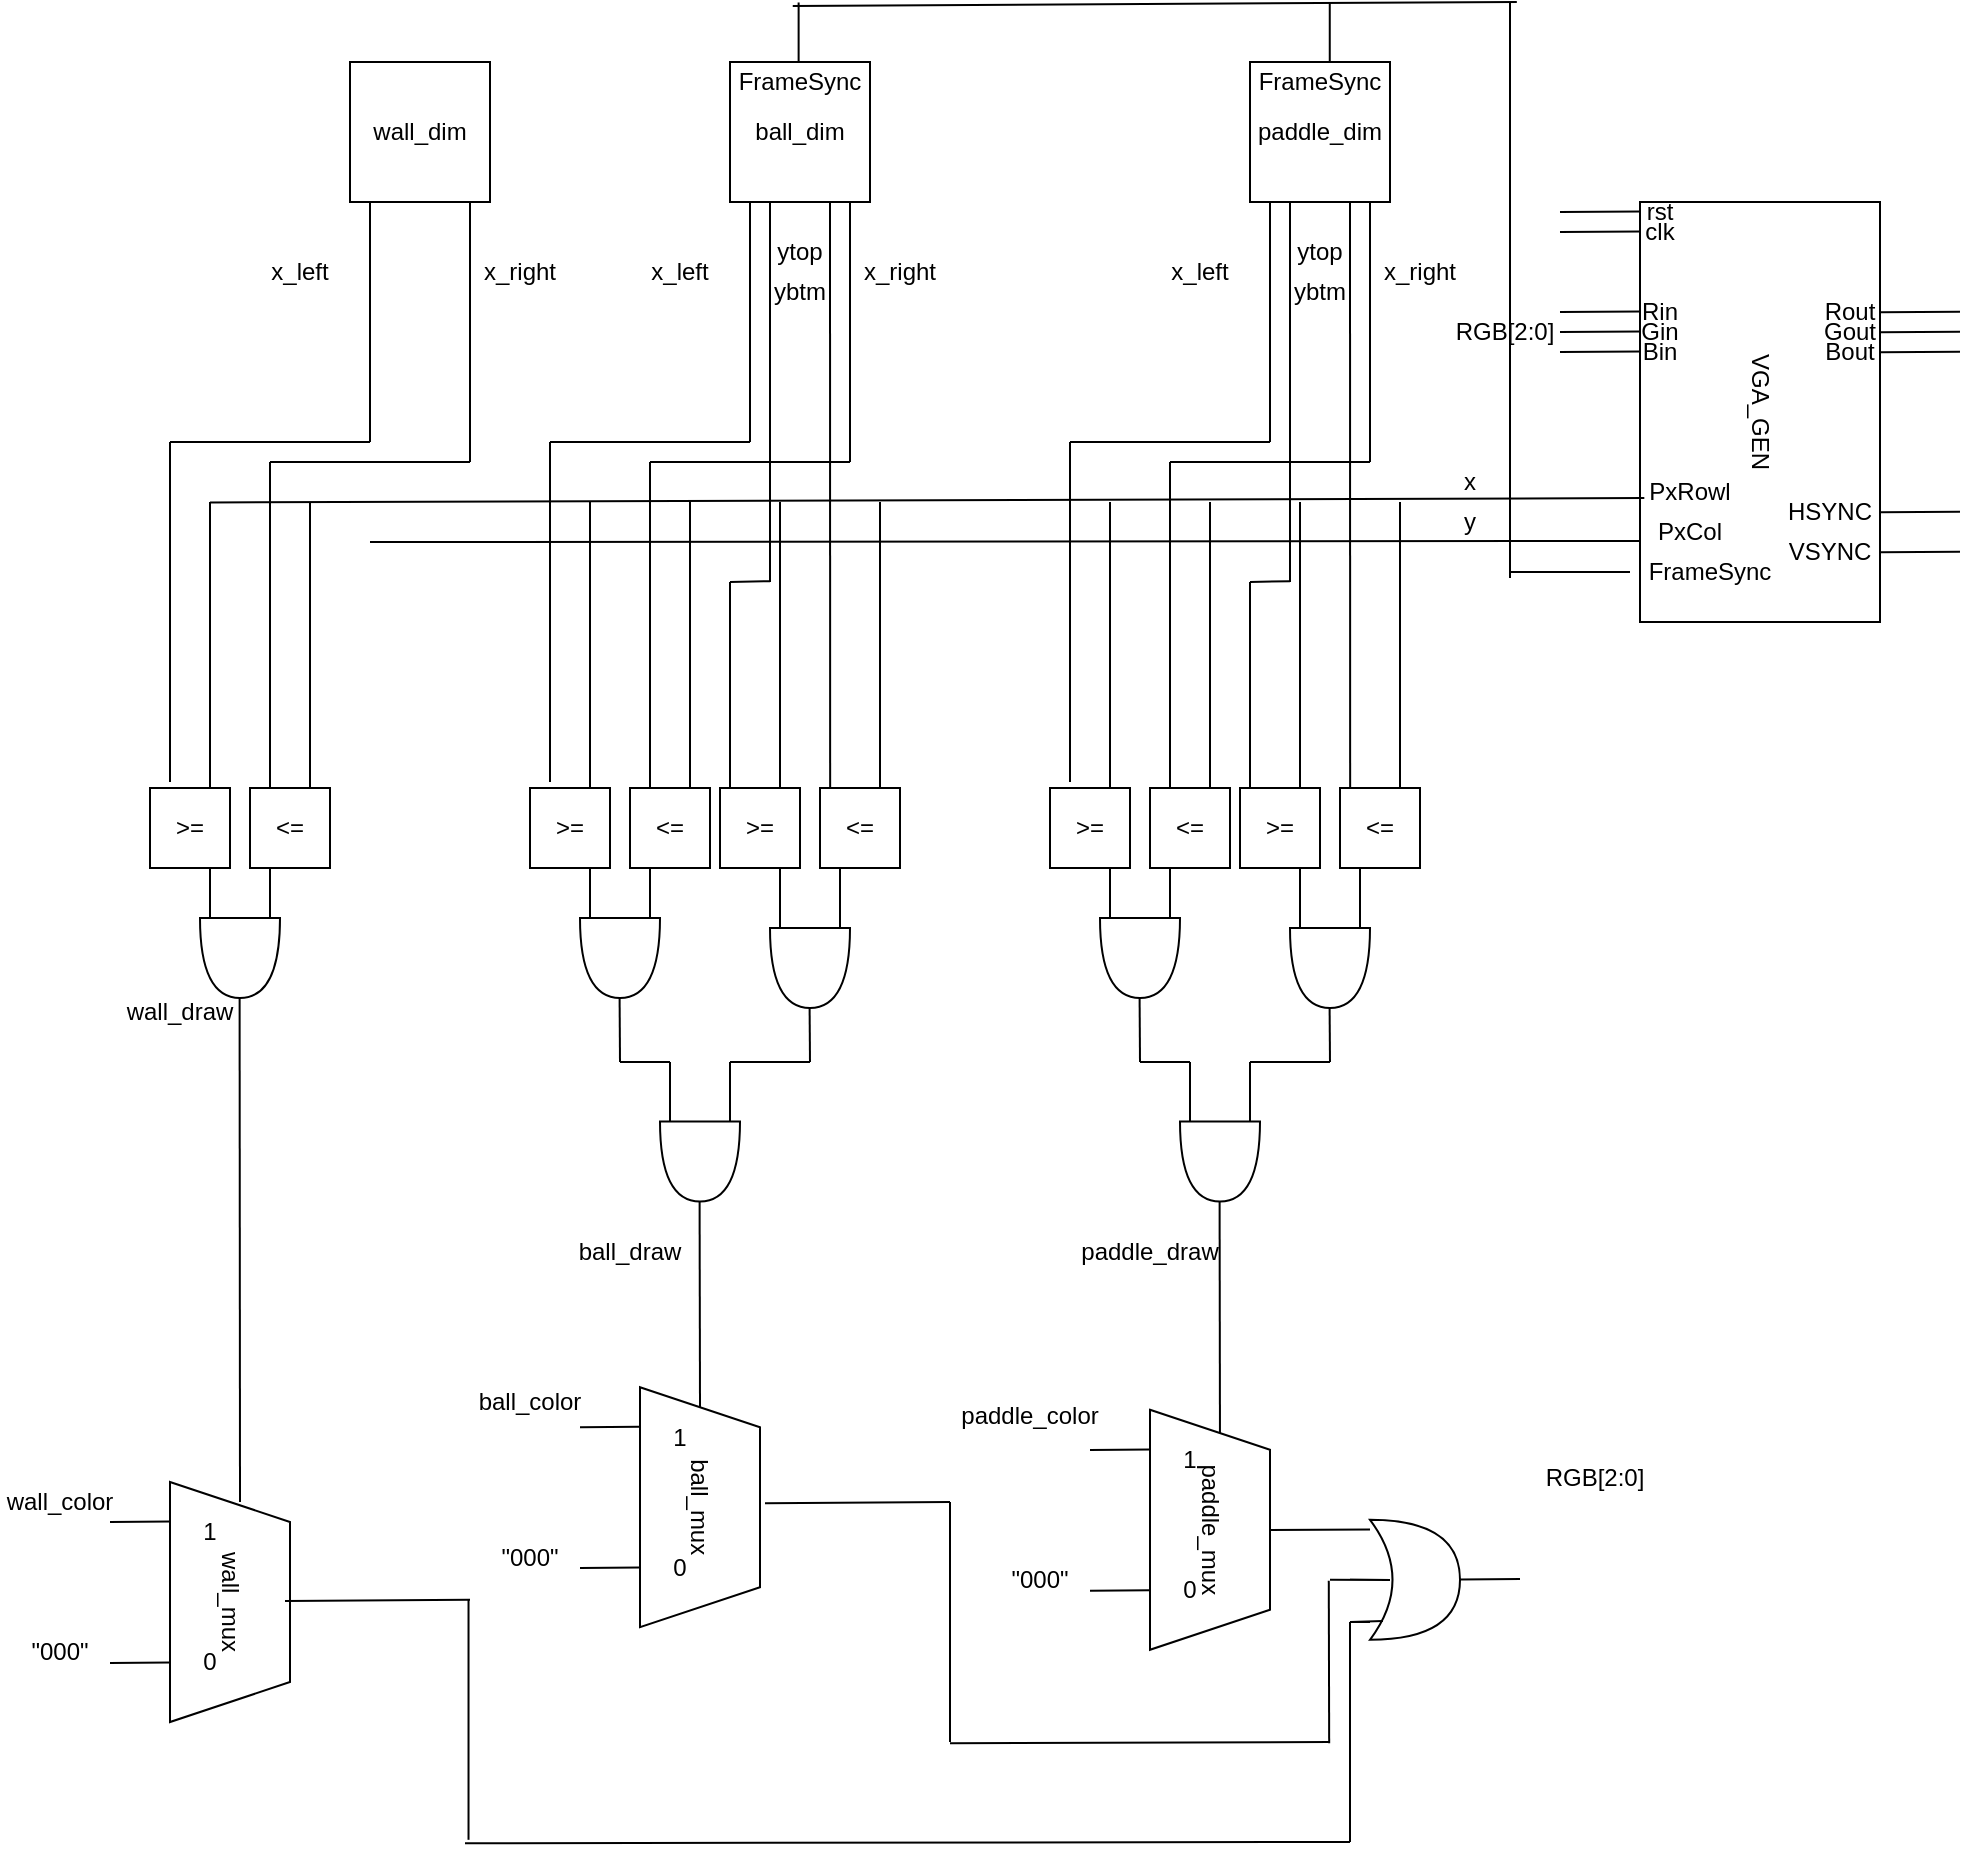 <mxfile version="28.2.8">
  <diagram name="Page-1" id="BYjk7LS3KgV2HoWUDR7B">
    <mxGraphModel dx="1218" dy="1078" grid="1" gridSize="10" guides="1" tooltips="1" connect="1" arrows="1" fold="1" page="1" pageScale="1" pageWidth="850" pageHeight="1100" math="0" shadow="0">
      <root>
        <mxCell id="0" />
        <mxCell id="1" parent="0" />
        <mxCell id="gQk9chfwsvj8QGpCmDii-1" value="VGA_GEN" style="rounded=0;whiteSpace=wrap;html=1;rotation=90;" vertex="1" parent="1">
          <mxGeometry x="780" y="235" width="210" height="120" as="geometry" />
        </mxCell>
        <mxCell id="gQk9chfwsvj8QGpCmDii-2" value="rst" style="text;html=1;whiteSpace=wrap;strokeColor=none;fillColor=none;align=center;verticalAlign=middle;rounded=0;" vertex="1" parent="1">
          <mxGeometry x="825" y="190" width="20" height="10" as="geometry" />
        </mxCell>
        <mxCell id="gQk9chfwsvj8QGpCmDii-3" value="clk" style="text;html=1;whiteSpace=wrap;strokeColor=none;fillColor=none;align=center;verticalAlign=middle;rounded=0;" vertex="1" parent="1">
          <mxGeometry x="825" y="200" width="20" height="10" as="geometry" />
        </mxCell>
        <mxCell id="gQk9chfwsvj8QGpCmDii-4" value="Gin" style="text;html=1;whiteSpace=wrap;strokeColor=none;fillColor=none;align=center;verticalAlign=middle;rounded=0;" vertex="1" parent="1">
          <mxGeometry x="825" y="250" width="20" height="10" as="geometry" />
        </mxCell>
        <mxCell id="gQk9chfwsvj8QGpCmDii-5" value="Rin" style="text;html=1;whiteSpace=wrap;strokeColor=none;fillColor=none;align=center;verticalAlign=middle;rounded=0;" vertex="1" parent="1">
          <mxGeometry x="825" y="240" width="20" height="10" as="geometry" />
        </mxCell>
        <mxCell id="gQk9chfwsvj8QGpCmDii-6" value="Bin" style="text;html=1;whiteSpace=wrap;strokeColor=none;fillColor=none;align=center;verticalAlign=middle;rounded=0;" vertex="1" parent="1">
          <mxGeometry x="825" y="260" width="20" height="10" as="geometry" />
        </mxCell>
        <mxCell id="gQk9chfwsvj8QGpCmDii-7" value="Rout" style="text;html=1;whiteSpace=wrap;strokeColor=none;fillColor=none;align=center;verticalAlign=middle;rounded=0;" vertex="1" parent="1">
          <mxGeometry x="915" y="240" width="30" height="10" as="geometry" />
        </mxCell>
        <mxCell id="gQk9chfwsvj8QGpCmDii-8" value="Gout" style="text;html=1;whiteSpace=wrap;strokeColor=none;fillColor=none;align=center;verticalAlign=middle;rounded=0;" vertex="1" parent="1">
          <mxGeometry x="915" y="250" width="30" height="10" as="geometry" />
        </mxCell>
        <mxCell id="gQk9chfwsvj8QGpCmDii-9" value="Bout" style="text;html=1;whiteSpace=wrap;strokeColor=none;fillColor=none;align=center;verticalAlign=middle;rounded=0;" vertex="1" parent="1">
          <mxGeometry x="915" y="260" width="30" height="10" as="geometry" />
        </mxCell>
        <mxCell id="gQk9chfwsvj8QGpCmDii-10" value="FrameSync" style="text;html=1;whiteSpace=wrap;strokeColor=none;fillColor=none;align=center;verticalAlign=middle;rounded=0;" vertex="1" parent="1">
          <mxGeometry x="830" y="370" width="60" height="10" as="geometry" />
        </mxCell>
        <mxCell id="gQk9chfwsvj8QGpCmDii-11" value="HSYNC" style="text;html=1;whiteSpace=wrap;strokeColor=none;fillColor=none;align=center;verticalAlign=middle;rounded=0;" vertex="1" parent="1">
          <mxGeometry x="890" y="340" width="60" height="10" as="geometry" />
        </mxCell>
        <mxCell id="gQk9chfwsvj8QGpCmDii-12" value="VSYNC" style="text;html=1;whiteSpace=wrap;strokeColor=none;fillColor=none;align=center;verticalAlign=middle;rounded=0;" vertex="1" parent="1">
          <mxGeometry x="890" y="360" width="60" height="10" as="geometry" />
        </mxCell>
        <mxCell id="gQk9chfwsvj8QGpCmDii-13" value="PxCol" style="text;html=1;whiteSpace=wrap;strokeColor=none;fillColor=none;align=center;verticalAlign=middle;rounded=0;" vertex="1" parent="1">
          <mxGeometry x="830" y="350" width="40" height="10" as="geometry" />
        </mxCell>
        <mxCell id="gQk9chfwsvj8QGpCmDii-14" value="PxRowl" style="text;html=1;whiteSpace=wrap;strokeColor=none;fillColor=none;align=center;verticalAlign=middle;rounded=0;" vertex="1" parent="1">
          <mxGeometry x="830" y="330" width="40" height="10" as="geometry" />
        </mxCell>
        <mxCell id="gQk9chfwsvj8QGpCmDii-15" value="" style="endArrow=none;html=1;rounded=0;entryX=0.705;entryY=0.982;entryDx=0;entryDy=0;entryPerimeter=0;" edge="1" parent="1" target="gQk9chfwsvj8QGpCmDii-1">
          <mxGeometry width="50" height="50" relative="1" as="geometry">
            <mxPoint x="110" y="340.24" as="sourcePoint" />
            <mxPoint x="715" y="340" as="targetPoint" />
          </mxGeometry>
        </mxCell>
        <mxCell id="gQk9chfwsvj8QGpCmDii-18" value="" style="endArrow=none;html=1;rounded=0;" edge="1" parent="1">
          <mxGeometry width="50" height="50" relative="1" as="geometry">
            <mxPoint x="785" y="265" as="sourcePoint" />
            <mxPoint x="825" y="264.76" as="targetPoint" />
          </mxGeometry>
        </mxCell>
        <mxCell id="gQk9chfwsvj8QGpCmDii-21" value="" style="endArrow=none;html=1;rounded=0;" edge="1" parent="1">
          <mxGeometry width="50" height="50" relative="1" as="geometry">
            <mxPoint x="785" y="255" as="sourcePoint" />
            <mxPoint x="825" y="254.76" as="targetPoint" />
          </mxGeometry>
        </mxCell>
        <mxCell id="gQk9chfwsvj8QGpCmDii-22" value="" style="endArrow=none;html=1;rounded=0;" edge="1" parent="1">
          <mxGeometry width="50" height="50" relative="1" as="geometry">
            <mxPoint x="785" y="245" as="sourcePoint" />
            <mxPoint x="825" y="244.76" as="targetPoint" />
          </mxGeometry>
        </mxCell>
        <mxCell id="gQk9chfwsvj8QGpCmDii-23" value="" style="endArrow=none;html=1;rounded=0;" edge="1" parent="1">
          <mxGeometry width="50" height="50" relative="1" as="geometry">
            <mxPoint x="785" y="205" as="sourcePoint" />
            <mxPoint x="825" y="204.76" as="targetPoint" />
          </mxGeometry>
        </mxCell>
        <mxCell id="gQk9chfwsvj8QGpCmDii-24" value="" style="endArrow=none;html=1;rounded=0;" edge="1" parent="1">
          <mxGeometry width="50" height="50" relative="1" as="geometry">
            <mxPoint x="785" y="195" as="sourcePoint" />
            <mxPoint x="825" y="194.76" as="targetPoint" />
          </mxGeometry>
        </mxCell>
        <mxCell id="gQk9chfwsvj8QGpCmDii-25" value="" style="endArrow=none;html=1;rounded=0;" edge="1" parent="1">
          <mxGeometry width="50" height="50" relative="1" as="geometry">
            <mxPoint x="945" y="245.1" as="sourcePoint" />
            <mxPoint x="985" y="244.86" as="targetPoint" />
          </mxGeometry>
        </mxCell>
        <mxCell id="gQk9chfwsvj8QGpCmDii-27" value="" style="endArrow=none;html=1;rounded=0;" edge="1" parent="1">
          <mxGeometry width="50" height="50" relative="1" as="geometry">
            <mxPoint x="945" y="255.12" as="sourcePoint" />
            <mxPoint x="985" y="254.88" as="targetPoint" />
          </mxGeometry>
        </mxCell>
        <mxCell id="gQk9chfwsvj8QGpCmDii-28" value="" style="endArrow=none;html=1;rounded=0;" edge="1" parent="1">
          <mxGeometry width="50" height="50" relative="1" as="geometry">
            <mxPoint x="945" y="265.12" as="sourcePoint" />
            <mxPoint x="985" y="264.88" as="targetPoint" />
          </mxGeometry>
        </mxCell>
        <mxCell id="gQk9chfwsvj8QGpCmDii-29" value="" style="endArrow=none;html=1;rounded=0;" edge="1" parent="1">
          <mxGeometry width="50" height="50" relative="1" as="geometry">
            <mxPoint x="945" y="345.12" as="sourcePoint" />
            <mxPoint x="985" y="344.88" as="targetPoint" />
          </mxGeometry>
        </mxCell>
        <mxCell id="gQk9chfwsvj8QGpCmDii-30" value="" style="endArrow=none;html=1;rounded=0;" edge="1" parent="1">
          <mxGeometry width="50" height="50" relative="1" as="geometry">
            <mxPoint x="945" y="365.12" as="sourcePoint" />
            <mxPoint x="985" y="364.88" as="targetPoint" />
          </mxGeometry>
        </mxCell>
        <mxCell id="gQk9chfwsvj8QGpCmDii-32" value="" style="shape=or;whiteSpace=wrap;html=1;rotation=90;" vertex="1" parent="1">
          <mxGeometry x="105" y="548" width="40" height="40" as="geometry" />
        </mxCell>
        <mxCell id="gQk9chfwsvj8QGpCmDii-34" value="" style="endArrow=none;html=1;rounded=0;" edge="1" parent="1">
          <mxGeometry width="50" height="50" relative="1" as="geometry">
            <mxPoint x="110" y="518.24" as="sourcePoint" />
            <mxPoint x="110" y="548" as="targetPoint" />
          </mxGeometry>
        </mxCell>
        <mxCell id="gQk9chfwsvj8QGpCmDii-35" value="" style="endArrow=none;html=1;rounded=0;" edge="1" parent="1">
          <mxGeometry width="50" height="50" relative="1" as="geometry">
            <mxPoint x="140" y="518.24" as="sourcePoint" />
            <mxPoint x="140" y="548" as="targetPoint" />
          </mxGeometry>
        </mxCell>
        <mxCell id="gQk9chfwsvj8QGpCmDii-36" value="" style="endArrow=none;html=1;rounded=0;" edge="1" parent="1">
          <mxGeometry width="50" height="50" relative="1" as="geometry">
            <mxPoint x="124.8" y="588" as="sourcePoint" />
            <mxPoint x="125" y="840" as="targetPoint" />
          </mxGeometry>
        </mxCell>
        <mxCell id="gQk9chfwsvj8QGpCmDii-37" value="&amp;gt;=" style="whiteSpace=wrap;html=1;aspect=fixed;" vertex="1" parent="1">
          <mxGeometry x="80" y="483" width="40" height="40" as="geometry" />
        </mxCell>
        <mxCell id="gQk9chfwsvj8QGpCmDii-38" value="&amp;lt;=" style="whiteSpace=wrap;html=1;aspect=fixed;" vertex="1" parent="1">
          <mxGeometry x="130" y="483" width="40" height="40" as="geometry" />
        </mxCell>
        <mxCell id="gQk9chfwsvj8QGpCmDii-39" value="" style="endArrow=none;html=1;rounded=0;entryX=0.807;entryY=0.996;entryDx=0;entryDy=0;entryPerimeter=0;" edge="1" parent="1" target="gQk9chfwsvj8QGpCmDii-1">
          <mxGeometry width="50" height="50" relative="1" as="geometry">
            <mxPoint x="190" y="360" as="sourcePoint" />
            <mxPoint x="715" y="360" as="targetPoint" />
          </mxGeometry>
        </mxCell>
        <mxCell id="gQk9chfwsvj8QGpCmDii-41" value="wall_dim" style="whiteSpace=wrap;html=1;aspect=fixed;" vertex="1" parent="1">
          <mxGeometry x="180" y="120" width="70" height="70" as="geometry" />
        </mxCell>
        <mxCell id="gQk9chfwsvj8QGpCmDii-43" value="" style="endArrow=none;html=1;rounded=0;" edge="1" parent="1">
          <mxGeometry width="50" height="50" relative="1" as="geometry">
            <mxPoint x="190" y="190" as="sourcePoint" />
            <mxPoint x="190" y="310" as="targetPoint" />
          </mxGeometry>
        </mxCell>
        <mxCell id="gQk9chfwsvj8QGpCmDii-44" value="" style="endArrow=none;html=1;rounded=0;" edge="1" parent="1">
          <mxGeometry width="50" height="50" relative="1" as="geometry">
            <mxPoint x="240" y="190" as="sourcePoint" />
            <mxPoint x="240" y="320" as="targetPoint" />
          </mxGeometry>
        </mxCell>
        <mxCell id="gQk9chfwsvj8QGpCmDii-45" value="x_left" style="text;html=1;whiteSpace=wrap;strokeColor=none;fillColor=none;align=center;verticalAlign=middle;rounded=0;" vertex="1" parent="1">
          <mxGeometry x="140" y="220" width="30" height="10" as="geometry" />
        </mxCell>
        <mxCell id="gQk9chfwsvj8QGpCmDii-46" value="x_right" style="text;html=1;whiteSpace=wrap;strokeColor=none;fillColor=none;align=center;verticalAlign=middle;rounded=0;" vertex="1" parent="1">
          <mxGeometry x="250" y="220" width="30" height="10" as="geometry" />
        </mxCell>
        <mxCell id="gQk9chfwsvj8QGpCmDii-47" value="x" style="text;html=1;whiteSpace=wrap;strokeColor=none;fillColor=none;align=center;verticalAlign=middle;rounded=0;" vertex="1" parent="1">
          <mxGeometry x="730" y="320" width="20" height="20" as="geometry" />
        </mxCell>
        <mxCell id="gQk9chfwsvj8QGpCmDii-48" value="y" style="text;html=1;whiteSpace=wrap;strokeColor=none;fillColor=none;align=center;verticalAlign=middle;rounded=0;" vertex="1" parent="1">
          <mxGeometry x="730" y="340" width="20" height="20" as="geometry" />
        </mxCell>
        <mxCell id="gQk9chfwsvj8QGpCmDii-49" value="" style="endArrow=none;html=1;rounded=0;" edge="1" parent="1">
          <mxGeometry width="50" height="50" relative="1" as="geometry">
            <mxPoint x="160" y="483" as="sourcePoint" />
            <mxPoint x="160" y="340" as="targetPoint" />
          </mxGeometry>
        </mxCell>
        <mxCell id="gQk9chfwsvj8QGpCmDii-50" value="" style="endArrow=none;html=1;rounded=0;" edge="1" parent="1">
          <mxGeometry width="50" height="50" relative="1" as="geometry">
            <mxPoint x="110" y="483" as="sourcePoint" />
            <mxPoint x="110" y="340" as="targetPoint" />
          </mxGeometry>
        </mxCell>
        <mxCell id="gQk9chfwsvj8QGpCmDii-52" value="" style="endArrow=none;html=1;rounded=0;" edge="1" parent="1">
          <mxGeometry width="50" height="50" relative="1" as="geometry">
            <mxPoint x="90" y="310" as="sourcePoint" />
            <mxPoint x="190" y="310" as="targetPoint" />
          </mxGeometry>
        </mxCell>
        <mxCell id="gQk9chfwsvj8QGpCmDii-53" value="" style="endArrow=none;html=1;rounded=0;" edge="1" parent="1">
          <mxGeometry width="50" height="50" relative="1" as="geometry">
            <mxPoint x="90" y="480" as="sourcePoint" />
            <mxPoint x="90" y="310" as="targetPoint" />
          </mxGeometry>
        </mxCell>
        <mxCell id="gQk9chfwsvj8QGpCmDii-54" value="" style="endArrow=none;html=1;rounded=0;" edge="1" parent="1">
          <mxGeometry width="50" height="50" relative="1" as="geometry">
            <mxPoint x="140" y="483" as="sourcePoint" />
            <mxPoint x="140" y="320" as="targetPoint" />
          </mxGeometry>
        </mxCell>
        <mxCell id="gQk9chfwsvj8QGpCmDii-55" value="" style="endArrow=none;html=1;rounded=0;" edge="1" parent="1">
          <mxGeometry width="50" height="50" relative="1" as="geometry">
            <mxPoint x="140" y="320" as="sourcePoint" />
            <mxPoint x="240" y="320" as="targetPoint" />
          </mxGeometry>
        </mxCell>
        <mxCell id="gQk9chfwsvj8QGpCmDii-58" value="wall_draw" style="text;html=1;whiteSpace=wrap;strokeColor=none;fillColor=none;align=center;verticalAlign=middle;rounded=0;" vertex="1" parent="1">
          <mxGeometry x="80" y="590" width="30" height="10" as="geometry" />
        </mxCell>
        <mxCell id="gQk9chfwsvj8QGpCmDii-59" value="ball_dim" style="whiteSpace=wrap;html=1;aspect=fixed;" vertex="1" parent="1">
          <mxGeometry x="370" y="120" width="70" height="70" as="geometry" />
        </mxCell>
        <mxCell id="gQk9chfwsvj8QGpCmDii-60" value="x_left" style="text;html=1;whiteSpace=wrap;strokeColor=none;fillColor=none;align=center;verticalAlign=middle;rounded=0;" vertex="1" parent="1">
          <mxGeometry x="330" y="220" width="30" height="10" as="geometry" />
        </mxCell>
        <mxCell id="gQk9chfwsvj8QGpCmDii-61" value="x_right" style="text;html=1;whiteSpace=wrap;strokeColor=none;fillColor=none;align=center;verticalAlign=middle;rounded=0;" vertex="1" parent="1">
          <mxGeometry x="440" y="220" width="30" height="10" as="geometry" />
        </mxCell>
        <mxCell id="gQk9chfwsvj8QGpCmDii-62" value="" style="endArrow=none;html=1;rounded=0;" edge="1" parent="1">
          <mxGeometry width="50" height="50" relative="1" as="geometry">
            <mxPoint x="430" y="190" as="sourcePoint" />
            <mxPoint x="430" y="320" as="targetPoint" />
          </mxGeometry>
        </mxCell>
        <mxCell id="gQk9chfwsvj8QGpCmDii-63" value="" style="endArrow=none;html=1;rounded=0;" edge="1" parent="1">
          <mxGeometry width="50" height="50" relative="1" as="geometry">
            <mxPoint x="380" y="190" as="sourcePoint" />
            <mxPoint x="380" y="310" as="targetPoint" />
          </mxGeometry>
        </mxCell>
        <mxCell id="gQk9chfwsvj8QGpCmDii-64" value="" style="endArrow=none;html=1;rounded=0;" edge="1" parent="1">
          <mxGeometry width="50" height="50" relative="1" as="geometry">
            <mxPoint x="280" y="310" as="sourcePoint" />
            <mxPoint x="380" y="310" as="targetPoint" />
          </mxGeometry>
        </mxCell>
        <mxCell id="gQk9chfwsvj8QGpCmDii-65" value="" style="endArrow=none;html=1;rounded=0;" edge="1" parent="1">
          <mxGeometry width="50" height="50" relative="1" as="geometry">
            <mxPoint x="330" y="320" as="sourcePoint" />
            <mxPoint x="430" y="320" as="targetPoint" />
          </mxGeometry>
        </mxCell>
        <mxCell id="gQk9chfwsvj8QGpCmDii-66" value="" style="endArrow=none;html=1;rounded=0;" edge="1" parent="1">
          <mxGeometry width="50" height="50" relative="1" as="geometry">
            <mxPoint x="330" y="483" as="sourcePoint" />
            <mxPoint x="330" y="320" as="targetPoint" />
          </mxGeometry>
        </mxCell>
        <mxCell id="gQk9chfwsvj8QGpCmDii-67" value="" style="endArrow=none;html=1;rounded=0;" edge="1" parent="1">
          <mxGeometry width="50" height="50" relative="1" as="geometry">
            <mxPoint x="280" y="480" as="sourcePoint" />
            <mxPoint x="280" y="310" as="targetPoint" />
          </mxGeometry>
        </mxCell>
        <mxCell id="gQk9chfwsvj8QGpCmDii-68" value="" style="endArrow=none;html=1;rounded=0;" edge="1" parent="1">
          <mxGeometry width="50" height="50" relative="1" as="geometry">
            <mxPoint x="300" y="483" as="sourcePoint" />
            <mxPoint x="300" y="340" as="targetPoint" />
          </mxGeometry>
        </mxCell>
        <mxCell id="gQk9chfwsvj8QGpCmDii-69" value="" style="endArrow=none;html=1;rounded=0;" edge="1" parent="1">
          <mxGeometry width="50" height="50" relative="1" as="geometry">
            <mxPoint x="350" y="483" as="sourcePoint" />
            <mxPoint x="350" y="340" as="targetPoint" />
          </mxGeometry>
        </mxCell>
        <mxCell id="gQk9chfwsvj8QGpCmDii-70" value="&amp;lt;=" style="whiteSpace=wrap;html=1;aspect=fixed;" vertex="1" parent="1">
          <mxGeometry x="320" y="483" width="40" height="40" as="geometry" />
        </mxCell>
        <mxCell id="gQk9chfwsvj8QGpCmDii-71" value="&amp;gt;=" style="whiteSpace=wrap;html=1;aspect=fixed;" vertex="1" parent="1">
          <mxGeometry x="270" y="483" width="40" height="40" as="geometry" />
        </mxCell>
        <mxCell id="gQk9chfwsvj8QGpCmDii-72" value="" style="shape=or;whiteSpace=wrap;html=1;rotation=90;" vertex="1" parent="1">
          <mxGeometry x="295" y="548" width="40" height="40" as="geometry" />
        </mxCell>
        <mxCell id="gQk9chfwsvj8QGpCmDii-73" value="ball_draw" style="text;html=1;whiteSpace=wrap;strokeColor=none;fillColor=none;align=center;verticalAlign=middle;rounded=0;" vertex="1" parent="1">
          <mxGeometry x="295" y="710" width="50" height="10" as="geometry" />
        </mxCell>
        <mxCell id="gQk9chfwsvj8QGpCmDii-74" value="" style="endArrow=none;html=1;rounded=0;" edge="1" parent="1">
          <mxGeometry width="50" height="50" relative="1" as="geometry">
            <mxPoint x="314.8" y="588" as="sourcePoint" />
            <mxPoint x="315" y="620" as="targetPoint" />
          </mxGeometry>
        </mxCell>
        <mxCell id="gQk9chfwsvj8QGpCmDii-75" value="" style="endArrow=none;html=1;rounded=0;exitX=0.75;exitY=1;exitDx=0;exitDy=0;" edge="1" parent="1" source="gQk9chfwsvj8QGpCmDii-71">
          <mxGeometry width="50" height="50" relative="1" as="geometry">
            <mxPoint x="300" y="530" as="sourcePoint" />
            <mxPoint x="300" y="548" as="targetPoint" />
          </mxGeometry>
        </mxCell>
        <mxCell id="gQk9chfwsvj8QGpCmDii-76" value="" style="endArrow=none;html=1;rounded=0;exitX=0.25;exitY=1;exitDx=0;exitDy=0;" edge="1" parent="1" source="gQk9chfwsvj8QGpCmDii-70">
          <mxGeometry width="50" height="50" relative="1" as="geometry">
            <mxPoint x="330" y="530" as="sourcePoint" />
            <mxPoint x="330" y="548" as="targetPoint" />
          </mxGeometry>
        </mxCell>
        <mxCell id="gQk9chfwsvj8QGpCmDii-95" value="" style="endArrow=none;html=1;rounded=0;" edge="1" parent="1">
          <mxGeometry width="50" height="50" relative="1" as="geometry">
            <mxPoint x="390" y="190" as="sourcePoint" />
            <mxPoint x="390" y="380" as="targetPoint" />
          </mxGeometry>
        </mxCell>
        <mxCell id="gQk9chfwsvj8QGpCmDii-96" value="" style="endArrow=none;html=1;rounded=0;entryX=0.127;entryY=-0.006;entryDx=0;entryDy=0;entryPerimeter=0;" edge="1" parent="1" target="gQk9chfwsvj8QGpCmDii-115">
          <mxGeometry width="50" height="50" relative="1" as="geometry">
            <mxPoint x="420" y="190" as="sourcePoint" />
            <mxPoint x="420" y="380" as="targetPoint" />
          </mxGeometry>
        </mxCell>
        <mxCell id="gQk9chfwsvj8QGpCmDii-98" value="ytop" style="text;html=1;whiteSpace=wrap;strokeColor=none;fillColor=none;align=center;verticalAlign=middle;rounded=0;" vertex="1" parent="1">
          <mxGeometry x="390" y="210" width="30" height="10" as="geometry" />
        </mxCell>
        <mxCell id="gQk9chfwsvj8QGpCmDii-99" value="ybtm" style="text;html=1;whiteSpace=wrap;strokeColor=none;fillColor=none;align=center;verticalAlign=middle;rounded=0;" vertex="1" parent="1">
          <mxGeometry x="390" y="230" width="30" height="10" as="geometry" />
        </mxCell>
        <mxCell id="gQk9chfwsvj8QGpCmDii-102" value="" style="endArrow=none;html=1;rounded=0;" edge="1" parent="1">
          <mxGeometry width="50" height="50" relative="1" as="geometry">
            <mxPoint x="395" y="523" as="sourcePoint" />
            <mxPoint x="395" y="552.76" as="targetPoint" />
          </mxGeometry>
        </mxCell>
        <mxCell id="gQk9chfwsvj8QGpCmDii-103" value="" style="endArrow=none;html=1;rounded=0;" edge="1" parent="1">
          <mxGeometry width="50" height="50" relative="1" as="geometry">
            <mxPoint x="425" y="523" as="sourcePoint" />
            <mxPoint x="425" y="552.76" as="targetPoint" />
          </mxGeometry>
        </mxCell>
        <mxCell id="gQk9chfwsvj8QGpCmDii-104" value="" style="shape=or;whiteSpace=wrap;html=1;rotation=90;" vertex="1" parent="1">
          <mxGeometry x="390" y="553" width="40" height="40" as="geometry" />
        </mxCell>
        <mxCell id="gQk9chfwsvj8QGpCmDii-105" value="" style="endArrow=none;html=1;rounded=0;" edge="1" parent="1">
          <mxGeometry width="50" height="50" relative="1" as="geometry">
            <mxPoint x="409.8" y="592.76" as="sourcePoint" />
            <mxPoint x="410" y="620" as="targetPoint" />
          </mxGeometry>
        </mxCell>
        <mxCell id="gQk9chfwsvj8QGpCmDii-106" value="" style="endArrow=none;html=1;rounded=0;" edge="1" parent="1">
          <mxGeometry width="50" height="50" relative="1" as="geometry">
            <mxPoint x="340" y="620" as="sourcePoint" />
            <mxPoint x="340" y="649.76" as="targetPoint" />
          </mxGeometry>
        </mxCell>
        <mxCell id="gQk9chfwsvj8QGpCmDii-107" value="" style="endArrow=none;html=1;rounded=0;" edge="1" parent="1">
          <mxGeometry width="50" height="50" relative="1" as="geometry">
            <mxPoint x="370" y="620" as="sourcePoint" />
            <mxPoint x="370" y="649.76" as="targetPoint" />
          </mxGeometry>
        </mxCell>
        <mxCell id="gQk9chfwsvj8QGpCmDii-108" value="" style="shape=or;whiteSpace=wrap;html=1;rotation=90;" vertex="1" parent="1">
          <mxGeometry x="335" y="649.76" width="40" height="40" as="geometry" />
        </mxCell>
        <mxCell id="gQk9chfwsvj8QGpCmDii-109" value="" style="endArrow=none;html=1;rounded=0;entryX=0;entryY=0.5;entryDx=0;entryDy=0;" edge="1" parent="1" target="gQk9chfwsvj8QGpCmDii-199">
          <mxGeometry width="50" height="50" relative="1" as="geometry">
            <mxPoint x="354.8" y="689.76" as="sourcePoint" />
            <mxPoint x="354.8" y="719.52" as="targetPoint" />
          </mxGeometry>
        </mxCell>
        <mxCell id="gQk9chfwsvj8QGpCmDii-114" value="&amp;gt;=" style="whiteSpace=wrap;html=1;aspect=fixed;" vertex="1" parent="1">
          <mxGeometry x="365" y="483" width="40" height="40" as="geometry" />
        </mxCell>
        <mxCell id="gQk9chfwsvj8QGpCmDii-115" value="&amp;lt;=" style="whiteSpace=wrap;html=1;aspect=fixed;" vertex="1" parent="1">
          <mxGeometry x="415" y="483" width="40" height="40" as="geometry" />
        </mxCell>
        <mxCell id="gQk9chfwsvj8QGpCmDii-116" value="" style="endArrow=none;html=1;rounded=0;" edge="1" parent="1">
          <mxGeometry width="50" height="50" relative="1" as="geometry">
            <mxPoint x="395" y="483" as="sourcePoint" />
            <mxPoint x="395" y="340" as="targetPoint" />
          </mxGeometry>
        </mxCell>
        <mxCell id="gQk9chfwsvj8QGpCmDii-117" value="" style="endArrow=none;html=1;rounded=0;" edge="1" parent="1">
          <mxGeometry width="50" height="50" relative="1" as="geometry">
            <mxPoint x="445" y="483" as="sourcePoint" />
            <mxPoint x="445" y="340" as="targetPoint" />
          </mxGeometry>
        </mxCell>
        <mxCell id="gQk9chfwsvj8QGpCmDii-118" value="" style="endArrow=none;html=1;rounded=0;" edge="1" parent="1">
          <mxGeometry width="50" height="50" relative="1" as="geometry">
            <mxPoint x="370" y="380" as="sourcePoint" />
            <mxPoint x="390" y="379.6" as="targetPoint" />
          </mxGeometry>
        </mxCell>
        <mxCell id="gQk9chfwsvj8QGpCmDii-119" value="" style="endArrow=none;html=1;rounded=0;" edge="1" parent="1">
          <mxGeometry width="50" height="50" relative="1" as="geometry">
            <mxPoint x="370" y="483" as="sourcePoint" />
            <mxPoint x="370" y="380" as="targetPoint" />
          </mxGeometry>
        </mxCell>
        <mxCell id="gQk9chfwsvj8QGpCmDii-123" value="" style="endArrow=none;html=1;rounded=0;" edge="1" parent="1">
          <mxGeometry width="50" height="50" relative="1" as="geometry">
            <mxPoint x="340" y="620" as="sourcePoint" />
            <mxPoint x="315" y="620" as="targetPoint" />
          </mxGeometry>
        </mxCell>
        <mxCell id="gQk9chfwsvj8QGpCmDii-124" value="" style="endArrow=none;html=1;rounded=0;" edge="1" parent="1">
          <mxGeometry width="50" height="50" relative="1" as="geometry">
            <mxPoint x="410" y="620" as="sourcePoint" />
            <mxPoint x="370" y="620" as="targetPoint" />
          </mxGeometry>
        </mxCell>
        <mxCell id="gQk9chfwsvj8QGpCmDii-125" value="paddle_dim" style="whiteSpace=wrap;html=1;aspect=fixed;" vertex="1" parent="1">
          <mxGeometry x="630" y="120" width="70" height="70" as="geometry" />
        </mxCell>
        <mxCell id="gQk9chfwsvj8QGpCmDii-126" value="x_left" style="text;html=1;whiteSpace=wrap;strokeColor=none;fillColor=none;align=center;verticalAlign=middle;rounded=0;" vertex="1" parent="1">
          <mxGeometry x="590" y="220" width="30" height="10" as="geometry" />
        </mxCell>
        <mxCell id="gQk9chfwsvj8QGpCmDii-127" value="ytop" style="text;html=1;whiteSpace=wrap;strokeColor=none;fillColor=none;align=center;verticalAlign=middle;rounded=0;" vertex="1" parent="1">
          <mxGeometry x="650" y="210" width="30" height="10" as="geometry" />
        </mxCell>
        <mxCell id="gQk9chfwsvj8QGpCmDii-128" value="ybtm" style="text;html=1;whiteSpace=wrap;strokeColor=none;fillColor=none;align=center;verticalAlign=middle;rounded=0;" vertex="1" parent="1">
          <mxGeometry x="650" y="230" width="30" height="10" as="geometry" />
        </mxCell>
        <mxCell id="gQk9chfwsvj8QGpCmDii-129" value="x_right" style="text;html=1;whiteSpace=wrap;strokeColor=none;fillColor=none;align=center;verticalAlign=middle;rounded=0;" vertex="1" parent="1">
          <mxGeometry x="700" y="220" width="30" height="10" as="geometry" />
        </mxCell>
        <mxCell id="gQk9chfwsvj8QGpCmDii-130" value="" style="endArrow=none;html=1;rounded=0;" edge="1" parent="1">
          <mxGeometry width="50" height="50" relative="1" as="geometry">
            <mxPoint x="640" y="190" as="sourcePoint" />
            <mxPoint x="640" y="310" as="targetPoint" />
          </mxGeometry>
        </mxCell>
        <mxCell id="gQk9chfwsvj8QGpCmDii-131" value="" style="endArrow=none;html=1;rounded=0;" edge="1" parent="1">
          <mxGeometry width="50" height="50" relative="1" as="geometry">
            <mxPoint x="650" y="190" as="sourcePoint" />
            <mxPoint x="650" y="380" as="targetPoint" />
          </mxGeometry>
        </mxCell>
        <mxCell id="gQk9chfwsvj8QGpCmDii-132" value="" style="endArrow=none;html=1;rounded=0;entryX=0.127;entryY=-0.006;entryDx=0;entryDy=0;entryPerimeter=0;" edge="1" target="gQk9chfwsvj8QGpCmDii-143" parent="1">
          <mxGeometry width="50" height="50" relative="1" as="geometry">
            <mxPoint x="680" y="190" as="sourcePoint" />
            <mxPoint x="680" y="380" as="targetPoint" />
          </mxGeometry>
        </mxCell>
        <mxCell id="gQk9chfwsvj8QGpCmDii-133" value="" style="endArrow=none;html=1;rounded=0;" edge="1" parent="1">
          <mxGeometry width="50" height="50" relative="1" as="geometry">
            <mxPoint x="690" y="190" as="sourcePoint" />
            <mxPoint x="690" y="320" as="targetPoint" />
          </mxGeometry>
        </mxCell>
        <mxCell id="gQk9chfwsvj8QGpCmDii-134" value="" style="endArrow=none;html=1;rounded=0;" edge="1" parent="1">
          <mxGeometry width="50" height="50" relative="1" as="geometry">
            <mxPoint x="590" y="320" as="sourcePoint" />
            <mxPoint x="690" y="320" as="targetPoint" />
          </mxGeometry>
        </mxCell>
        <mxCell id="gQk9chfwsvj8QGpCmDii-135" value="" style="endArrow=none;html=1;rounded=0;" edge="1" parent="1">
          <mxGeometry width="50" height="50" relative="1" as="geometry">
            <mxPoint x="610" y="483" as="sourcePoint" />
            <mxPoint x="610" y="340" as="targetPoint" />
          </mxGeometry>
        </mxCell>
        <mxCell id="gQk9chfwsvj8QGpCmDii-136" value="" style="endArrow=none;html=1;rounded=0;" edge="1" parent="1">
          <mxGeometry width="50" height="50" relative="1" as="geometry">
            <mxPoint x="590" y="483" as="sourcePoint" />
            <mxPoint x="590" y="320" as="targetPoint" />
          </mxGeometry>
        </mxCell>
        <mxCell id="gQk9chfwsvj8QGpCmDii-137" value="&amp;lt;=" style="whiteSpace=wrap;html=1;aspect=fixed;" vertex="1" parent="1">
          <mxGeometry x="580" y="483" width="40" height="40" as="geometry" />
        </mxCell>
        <mxCell id="gQk9chfwsvj8QGpCmDii-138" value="&amp;gt;=" style="whiteSpace=wrap;html=1;aspect=fixed;" vertex="1" parent="1">
          <mxGeometry x="625" y="483" width="40" height="40" as="geometry" />
        </mxCell>
        <mxCell id="gQk9chfwsvj8QGpCmDii-139" value="" style="endArrow=none;html=1;rounded=0;" edge="1" parent="1">
          <mxGeometry width="50" height="50" relative="1" as="geometry">
            <mxPoint x="655" y="483" as="sourcePoint" />
            <mxPoint x="655" y="340" as="targetPoint" />
          </mxGeometry>
        </mxCell>
        <mxCell id="gQk9chfwsvj8QGpCmDii-140" value="" style="endArrow=none;html=1;rounded=0;" edge="1" parent="1">
          <mxGeometry width="50" height="50" relative="1" as="geometry">
            <mxPoint x="630" y="483" as="sourcePoint" />
            <mxPoint x="630" y="380" as="targetPoint" />
          </mxGeometry>
        </mxCell>
        <mxCell id="gQk9chfwsvj8QGpCmDii-141" value="" style="endArrow=none;html=1;rounded=0;" edge="1" parent="1">
          <mxGeometry width="50" height="50" relative="1" as="geometry">
            <mxPoint x="630" y="380" as="sourcePoint" />
            <mxPoint x="650" y="379.6" as="targetPoint" />
          </mxGeometry>
        </mxCell>
        <mxCell id="gQk9chfwsvj8QGpCmDii-142" value="" style="endArrow=none;html=1;rounded=0;" edge="1" parent="1">
          <mxGeometry width="50" height="50" relative="1" as="geometry">
            <mxPoint x="705" y="483" as="sourcePoint" />
            <mxPoint x="705" y="340" as="targetPoint" />
          </mxGeometry>
        </mxCell>
        <mxCell id="gQk9chfwsvj8QGpCmDii-143" value="&amp;lt;=" style="whiteSpace=wrap;html=1;aspect=fixed;" vertex="1" parent="1">
          <mxGeometry x="675" y="483" width="40" height="40" as="geometry" />
        </mxCell>
        <mxCell id="gQk9chfwsvj8QGpCmDii-144" value="" style="shape=or;whiteSpace=wrap;html=1;rotation=90;" vertex="1" parent="1">
          <mxGeometry x="650" y="553" width="40" height="40" as="geometry" />
        </mxCell>
        <mxCell id="gQk9chfwsvj8QGpCmDii-145" value="" style="endArrow=none;html=1;rounded=0;" edge="1" parent="1">
          <mxGeometry width="50" height="50" relative="1" as="geometry">
            <mxPoint x="685" y="523" as="sourcePoint" />
            <mxPoint x="685" y="552.76" as="targetPoint" />
          </mxGeometry>
        </mxCell>
        <mxCell id="gQk9chfwsvj8QGpCmDii-146" value="" style="endArrow=none;html=1;rounded=0;" edge="1" parent="1">
          <mxGeometry width="50" height="50" relative="1" as="geometry">
            <mxPoint x="655" y="523" as="sourcePoint" />
            <mxPoint x="655" y="552.76" as="targetPoint" />
          </mxGeometry>
        </mxCell>
        <mxCell id="gQk9chfwsvj8QGpCmDii-147" value="" style="endArrow=none;html=1;rounded=0;" edge="1" parent="1">
          <mxGeometry width="50" height="50" relative="1" as="geometry">
            <mxPoint x="669.8" y="592.76" as="sourcePoint" />
            <mxPoint x="670" y="620" as="targetPoint" />
          </mxGeometry>
        </mxCell>
        <mxCell id="gQk9chfwsvj8QGpCmDii-148" value="" style="endArrow=none;html=1;rounded=0;" edge="1" parent="1">
          <mxGeometry width="50" height="50" relative="1" as="geometry">
            <mxPoint x="670" y="620" as="sourcePoint" />
            <mxPoint x="630" y="620" as="targetPoint" />
          </mxGeometry>
        </mxCell>
        <mxCell id="gQk9chfwsvj8QGpCmDii-149" value="" style="endArrow=none;html=1;rounded=0;" edge="1" parent="1">
          <mxGeometry width="50" height="50" relative="1" as="geometry">
            <mxPoint x="630" y="620" as="sourcePoint" />
            <mxPoint x="630" y="649.76" as="targetPoint" />
          </mxGeometry>
        </mxCell>
        <mxCell id="gQk9chfwsvj8QGpCmDii-150" value="" style="endArrow=none;html=1;rounded=0;" edge="1" parent="1">
          <mxGeometry width="50" height="50" relative="1" as="geometry">
            <mxPoint x="600" y="620" as="sourcePoint" />
            <mxPoint x="600" y="649.76" as="targetPoint" />
          </mxGeometry>
        </mxCell>
        <mxCell id="gQk9chfwsvj8QGpCmDii-151" value="" style="shape=or;whiteSpace=wrap;html=1;rotation=90;" vertex="1" parent="1">
          <mxGeometry x="595" y="649.76" width="40" height="40" as="geometry" />
        </mxCell>
        <mxCell id="gQk9chfwsvj8QGpCmDii-152" value="paddle_draw" style="text;html=1;whiteSpace=wrap;strokeColor=none;fillColor=none;align=center;verticalAlign=middle;rounded=0;" vertex="1" parent="1">
          <mxGeometry x="555" y="710" width="50" height="10" as="geometry" />
        </mxCell>
        <mxCell id="gQk9chfwsvj8QGpCmDii-153" value="" style="endArrow=none;html=1;rounded=0;entryX=0.103;entryY=0.417;entryDx=0;entryDy=0;entryPerimeter=0;" edge="1" parent="1" target="gQk9chfwsvj8QGpCmDii-206">
          <mxGeometry width="50" height="50" relative="1" as="geometry">
            <mxPoint x="614.8" y="689.76" as="sourcePoint" />
            <mxPoint x="614.8" y="719.52" as="targetPoint" />
          </mxGeometry>
        </mxCell>
        <mxCell id="gQk9chfwsvj8QGpCmDii-154" value="" style="shape=or;whiteSpace=wrap;html=1;rotation=90;" vertex="1" parent="1">
          <mxGeometry x="555" y="548" width="40" height="40" as="geometry" />
        </mxCell>
        <mxCell id="gQk9chfwsvj8QGpCmDii-155" value="" style="endArrow=none;html=1;rounded=0;" edge="1" parent="1">
          <mxGeometry width="50" height="50" relative="1" as="geometry">
            <mxPoint x="574.8" y="588" as="sourcePoint" />
            <mxPoint x="575" y="620" as="targetPoint" />
          </mxGeometry>
        </mxCell>
        <mxCell id="gQk9chfwsvj8QGpCmDii-156" value="" style="endArrow=none;html=1;rounded=0;" edge="1" parent="1">
          <mxGeometry width="50" height="50" relative="1" as="geometry">
            <mxPoint x="600" y="620" as="sourcePoint" />
            <mxPoint x="575" y="620" as="targetPoint" />
          </mxGeometry>
        </mxCell>
        <mxCell id="gQk9chfwsvj8QGpCmDii-157" value="&amp;gt;=" style="whiteSpace=wrap;html=1;aspect=fixed;" vertex="1" parent="1">
          <mxGeometry x="530" y="483" width="40" height="40" as="geometry" />
        </mxCell>
        <mxCell id="gQk9chfwsvj8QGpCmDii-158" value="" style="endArrow=none;html=1;rounded=0;exitX=0.75;exitY=1;exitDx=0;exitDy=0;" edge="1" source="gQk9chfwsvj8QGpCmDii-157" parent="1">
          <mxGeometry width="50" height="50" relative="1" as="geometry">
            <mxPoint x="560" y="530" as="sourcePoint" />
            <mxPoint x="560" y="548" as="targetPoint" />
          </mxGeometry>
        </mxCell>
        <mxCell id="gQk9chfwsvj8QGpCmDii-159" value="" style="endArrow=none;html=1;rounded=0;exitX=0.25;exitY=1;exitDx=0;exitDy=0;" edge="1" source="gQk9chfwsvj8QGpCmDii-137" parent="1">
          <mxGeometry width="50" height="50" relative="1" as="geometry">
            <mxPoint x="590" y="530" as="sourcePoint" />
            <mxPoint x="590" y="548" as="targetPoint" />
          </mxGeometry>
        </mxCell>
        <mxCell id="gQk9chfwsvj8QGpCmDii-160" value="" style="endArrow=none;html=1;rounded=0;" edge="1" parent="1">
          <mxGeometry width="50" height="50" relative="1" as="geometry">
            <mxPoint x="560" y="483" as="sourcePoint" />
            <mxPoint x="560" y="340" as="targetPoint" />
          </mxGeometry>
        </mxCell>
        <mxCell id="gQk9chfwsvj8QGpCmDii-161" value="" style="endArrow=none;html=1;rounded=0;" edge="1" parent="1">
          <mxGeometry width="50" height="50" relative="1" as="geometry">
            <mxPoint x="540" y="480" as="sourcePoint" />
            <mxPoint x="540" y="310" as="targetPoint" />
          </mxGeometry>
        </mxCell>
        <mxCell id="gQk9chfwsvj8QGpCmDii-162" value="" style="endArrow=none;html=1;rounded=0;" edge="1" parent="1">
          <mxGeometry width="50" height="50" relative="1" as="geometry">
            <mxPoint x="540" y="310" as="sourcePoint" />
            <mxPoint x="640" y="310" as="targetPoint" />
          </mxGeometry>
        </mxCell>
        <mxCell id="gQk9chfwsvj8QGpCmDii-163" value="" style="endArrow=none;html=1;rounded=0;" edge="1" parent="1">
          <mxGeometry width="50" height="50" relative="1" as="geometry">
            <mxPoint x="760" y="375" as="sourcePoint" />
            <mxPoint x="820" y="375" as="targetPoint" />
          </mxGeometry>
        </mxCell>
        <mxCell id="gQk9chfwsvj8QGpCmDii-164" value="" style="endArrow=none;html=1;rounded=0;" edge="1" parent="1">
          <mxGeometry width="50" height="50" relative="1" as="geometry">
            <mxPoint x="760" y="378" as="sourcePoint" />
            <mxPoint x="760" y="90" as="targetPoint" />
          </mxGeometry>
        </mxCell>
        <mxCell id="gQk9chfwsvj8QGpCmDii-165" value="" style="endArrow=none;html=1;rounded=0;entryX=0.705;entryY=0.982;entryDx=0;entryDy=0;entryPerimeter=0;" edge="1" parent="1">
          <mxGeometry width="50" height="50" relative="1" as="geometry">
            <mxPoint x="401.379" y="92" as="sourcePoint" />
            <mxPoint x="763.42" y="89.95" as="targetPoint" />
          </mxGeometry>
        </mxCell>
        <mxCell id="gQk9chfwsvj8QGpCmDii-167" value="" style="endArrow=none;html=1;rounded=0;" edge="1" parent="1">
          <mxGeometry width="50" height="50" relative="1" as="geometry">
            <mxPoint x="404.31" y="90.24" as="sourcePoint" />
            <mxPoint x="404.31" y="120.0" as="targetPoint" />
          </mxGeometry>
        </mxCell>
        <mxCell id="gQk9chfwsvj8QGpCmDii-168" value="" style="endArrow=none;html=1;rounded=0;" edge="1" parent="1">
          <mxGeometry width="50" height="50" relative="1" as="geometry">
            <mxPoint x="669.88" y="90.24" as="sourcePoint" />
            <mxPoint x="669.88" y="120.0" as="targetPoint" />
          </mxGeometry>
        </mxCell>
        <mxCell id="gQk9chfwsvj8QGpCmDii-169" value="FrameSync" style="text;html=1;whiteSpace=wrap;strokeColor=none;fillColor=none;align=center;verticalAlign=middle;rounded=0;" vertex="1" parent="1">
          <mxGeometry x="635" y="120" width="60" height="20" as="geometry" />
        </mxCell>
        <mxCell id="gQk9chfwsvj8QGpCmDii-170" value="FrameSync" style="text;html=1;whiteSpace=wrap;strokeColor=none;fillColor=none;align=center;verticalAlign=middle;rounded=0;" vertex="1" parent="1">
          <mxGeometry x="375" y="120" width="60" height="20" as="geometry" />
        </mxCell>
        <mxCell id="gQk9chfwsvj8QGpCmDii-171" value="RGB[2:0]" style="text;html=1;whiteSpace=wrap;strokeColor=none;fillColor=none;align=center;verticalAlign=middle;rounded=0;" vertex="1" parent="1">
          <mxGeometry x="730" y="245" width="55" height="20" as="geometry" />
        </mxCell>
        <mxCell id="gQk9chfwsvj8QGpCmDii-172" value="RGB[2:0]" style="text;html=1;whiteSpace=wrap;strokeColor=none;fillColor=none;align=center;verticalAlign=middle;rounded=0;" vertex="1" parent="1">
          <mxGeometry x="775" y="817.6" width="55" height="20" as="geometry" />
        </mxCell>
        <mxCell id="gQk9chfwsvj8QGpCmDii-173" value="&quot;000&quot;" style="text;html=1;whiteSpace=wrap;strokeColor=none;fillColor=none;align=center;verticalAlign=middle;rounded=0;" vertex="1" parent="1">
          <mxGeometry x="20" y="915" width="30" as="geometry" />
        </mxCell>
        <mxCell id="gQk9chfwsvj8QGpCmDii-174" value="paddle_color" style="text;html=1;whiteSpace=wrap;strokeColor=none;fillColor=none;align=center;verticalAlign=middle;rounded=0;" vertex="1" parent="1">
          <mxGeometry x="490" y="796.3" width="60" as="geometry" />
        </mxCell>
        <mxCell id="gQk9chfwsvj8QGpCmDii-175" value="ball_color" style="text;html=1;whiteSpace=wrap;strokeColor=none;fillColor=none;align=center;verticalAlign=middle;rounded=0;" vertex="1" parent="1">
          <mxGeometry x="240" y="790" width="60" as="geometry" />
        </mxCell>
        <mxCell id="gQk9chfwsvj8QGpCmDii-176" value="wall_color" style="text;html=1;whiteSpace=wrap;strokeColor=none;fillColor=none;align=center;verticalAlign=middle;rounded=0;" vertex="1" parent="1">
          <mxGeometry x="5" y="840" width="60" as="geometry" />
        </mxCell>
        <mxCell id="gQk9chfwsvj8QGpCmDii-188" value="wall_mux" style="shape=trapezoid;perimeter=trapezoidPerimeter;whiteSpace=wrap;html=1;fixedSize=1;rotation=90;" vertex="1" parent="1">
          <mxGeometry x="60" y="860" width="120" height="60" as="geometry" />
        </mxCell>
        <mxCell id="gQk9chfwsvj8QGpCmDii-190" value="" style="endArrow=none;html=1;rounded=0;" edge="1" parent="1">
          <mxGeometry width="50" height="50" relative="1" as="geometry">
            <mxPoint x="60" y="850.04" as="sourcePoint" />
            <mxPoint x="90" y="849.8" as="targetPoint" />
          </mxGeometry>
        </mxCell>
        <mxCell id="gQk9chfwsvj8QGpCmDii-192" value="" style="endArrow=none;html=1;rounded=0;" edge="1" parent="1">
          <mxGeometry width="50" height="50" relative="1" as="geometry">
            <mxPoint x="60" y="920.44" as="sourcePoint" />
            <mxPoint x="90" y="920.2" as="targetPoint" />
          </mxGeometry>
        </mxCell>
        <mxCell id="gQk9chfwsvj8QGpCmDii-196" value="0" style="text;html=1;whiteSpace=wrap;strokeColor=none;fillColor=none;align=center;verticalAlign=middle;rounded=0;" vertex="1" parent="1">
          <mxGeometry x="100" y="915" width="20" height="10" as="geometry" />
        </mxCell>
        <mxCell id="gQk9chfwsvj8QGpCmDii-197" value="1" style="text;html=1;whiteSpace=wrap;strokeColor=none;fillColor=none;align=center;verticalAlign=middle;rounded=0;" vertex="1" parent="1">
          <mxGeometry x="100" y="850" width="20" height="10" as="geometry" />
        </mxCell>
        <mxCell id="gQk9chfwsvj8QGpCmDii-198" value="&quot;000&quot;" style="text;html=1;whiteSpace=wrap;strokeColor=none;fillColor=none;align=center;verticalAlign=middle;rounded=0;" vertex="1" parent="1">
          <mxGeometry x="255" y="867.6" width="30" as="geometry" />
        </mxCell>
        <mxCell id="gQk9chfwsvj8QGpCmDii-199" value="ball_mux" style="shape=trapezoid;perimeter=trapezoidPerimeter;whiteSpace=wrap;html=1;fixedSize=1;rotation=90;" vertex="1" parent="1">
          <mxGeometry x="295" y="812.6" width="120" height="60" as="geometry" />
        </mxCell>
        <mxCell id="gQk9chfwsvj8QGpCmDii-200" value="" style="endArrow=none;html=1;rounded=0;" edge="1" parent="1">
          <mxGeometry width="50" height="50" relative="1" as="geometry">
            <mxPoint x="295" y="802.64" as="sourcePoint" />
            <mxPoint x="325" y="802.4" as="targetPoint" />
          </mxGeometry>
        </mxCell>
        <mxCell id="gQk9chfwsvj8QGpCmDii-201" value="" style="endArrow=none;html=1;rounded=0;" edge="1" parent="1">
          <mxGeometry width="50" height="50" relative="1" as="geometry">
            <mxPoint x="295" y="873.04" as="sourcePoint" />
            <mxPoint x="325" y="872.8" as="targetPoint" />
          </mxGeometry>
        </mxCell>
        <mxCell id="gQk9chfwsvj8QGpCmDii-202" value="" style="endArrow=none;html=1;rounded=0;" edge="1" parent="1">
          <mxGeometry width="50" height="50" relative="1" as="geometry">
            <mxPoint x="387.5" y="840.64" as="sourcePoint" />
            <mxPoint x="480" y="840" as="targetPoint" />
          </mxGeometry>
        </mxCell>
        <mxCell id="gQk9chfwsvj8QGpCmDii-203" value="0" style="text;html=1;whiteSpace=wrap;strokeColor=none;fillColor=none;align=center;verticalAlign=middle;rounded=0;" vertex="1" parent="1">
          <mxGeometry x="335" y="867.6" width="20" height="10" as="geometry" />
        </mxCell>
        <mxCell id="gQk9chfwsvj8QGpCmDii-204" value="1" style="text;html=1;whiteSpace=wrap;strokeColor=none;fillColor=none;align=center;verticalAlign=middle;rounded=0;" vertex="1" parent="1">
          <mxGeometry x="335" y="802.6" width="20" height="10" as="geometry" />
        </mxCell>
        <mxCell id="gQk9chfwsvj8QGpCmDii-205" value="&quot;000&quot;" style="text;html=1;whiteSpace=wrap;strokeColor=none;fillColor=none;align=center;verticalAlign=middle;rounded=0;" vertex="1" parent="1">
          <mxGeometry x="510" y="878.9" width="30" as="geometry" />
        </mxCell>
        <mxCell id="gQk9chfwsvj8QGpCmDii-206" value="paddle_mux" style="shape=trapezoid;perimeter=trapezoidPerimeter;whiteSpace=wrap;html=1;fixedSize=1;rotation=90;" vertex="1" parent="1">
          <mxGeometry x="550" y="823.9" width="120" height="60" as="geometry" />
        </mxCell>
        <mxCell id="gQk9chfwsvj8QGpCmDii-207" value="" style="endArrow=none;html=1;rounded=0;" edge="1" parent="1">
          <mxGeometry width="50" height="50" relative="1" as="geometry">
            <mxPoint x="550" y="813.94" as="sourcePoint" />
            <mxPoint x="580" y="813.7" as="targetPoint" />
          </mxGeometry>
        </mxCell>
        <mxCell id="gQk9chfwsvj8QGpCmDii-208" value="" style="endArrow=none;html=1;rounded=0;" edge="1" parent="1">
          <mxGeometry width="50" height="50" relative="1" as="geometry">
            <mxPoint x="550" y="884.34" as="sourcePoint" />
            <mxPoint x="580" y="884.1" as="targetPoint" />
          </mxGeometry>
        </mxCell>
        <mxCell id="gQk9chfwsvj8QGpCmDii-209" value="" style="endArrow=none;html=1;rounded=0;entryX=0;entryY=0.08;entryDx=0;entryDy=0;entryPerimeter=0;" edge="1" parent="1" target="gQk9chfwsvj8QGpCmDii-212">
          <mxGeometry width="50" height="50" relative="1" as="geometry">
            <mxPoint x="640" y="853.94" as="sourcePoint" />
            <mxPoint x="670" y="853.7" as="targetPoint" />
          </mxGeometry>
        </mxCell>
        <mxCell id="gQk9chfwsvj8QGpCmDii-210" value="0" style="text;html=1;whiteSpace=wrap;strokeColor=none;fillColor=none;align=center;verticalAlign=middle;rounded=0;" vertex="1" parent="1">
          <mxGeometry x="590" y="878.9" width="20" height="10" as="geometry" />
        </mxCell>
        <mxCell id="gQk9chfwsvj8QGpCmDii-211" value="1" style="text;html=1;whiteSpace=wrap;strokeColor=none;fillColor=none;align=center;verticalAlign=middle;rounded=0;" vertex="1" parent="1">
          <mxGeometry x="590" y="813.9" width="20" height="10" as="geometry" />
        </mxCell>
        <mxCell id="gQk9chfwsvj8QGpCmDii-212" value="" style="shape=xor;whiteSpace=wrap;html=1;" vertex="1" parent="1">
          <mxGeometry x="690" y="848.9" width="45" height="60" as="geometry" />
        </mxCell>
        <mxCell id="gQk9chfwsvj8QGpCmDii-213" value="" style="endArrow=none;html=1;rounded=0;" edge="1" parent="1">
          <mxGeometry width="50" height="50" relative="1" as="geometry">
            <mxPoint x="735" y="878.71" as="sourcePoint" />
            <mxPoint x="765" y="878.47" as="targetPoint" />
          </mxGeometry>
        </mxCell>
        <mxCell id="gQk9chfwsvj8QGpCmDii-214" value="" style="endArrow=none;html=1;rounded=0;" edge="1" parent="1">
          <mxGeometry width="50" height="50" relative="1" as="geometry">
            <mxPoint x="480" y="840" as="sourcePoint" />
            <mxPoint x="480" y="960" as="targetPoint" />
          </mxGeometry>
        </mxCell>
        <mxCell id="gQk9chfwsvj8QGpCmDii-215" value="" style="endArrow=none;html=1;rounded=0;" edge="1" parent="1">
          <mxGeometry width="50" height="50" relative="1" as="geometry">
            <mxPoint x="147.5" y="889.54" as="sourcePoint" />
            <mxPoint x="240" y="888.9" as="targetPoint" />
          </mxGeometry>
        </mxCell>
        <mxCell id="gQk9chfwsvj8QGpCmDii-216" value="" style="endArrow=none;html=1;rounded=0;" edge="1" parent="1">
          <mxGeometry width="50" height="50" relative="1" as="geometry">
            <mxPoint x="239.26" y="888.9" as="sourcePoint" />
            <mxPoint x="239.26" y="1008.9" as="targetPoint" />
          </mxGeometry>
        </mxCell>
        <mxCell id="gQk9chfwsvj8QGpCmDii-217" value="" style="endArrow=none;html=1;rounded=0;" edge="1" parent="1">
          <mxGeometry width="50" height="50" relative="1" as="geometry">
            <mxPoint x="237.5" y="1010.64" as="sourcePoint" />
            <mxPoint x="680" y="1010" as="targetPoint" />
          </mxGeometry>
        </mxCell>
        <mxCell id="gQk9chfwsvj8QGpCmDii-218" value="" style="endArrow=none;html=1;rounded=0;" edge="1" parent="1">
          <mxGeometry width="50" height="50" relative="1" as="geometry">
            <mxPoint x="480" y="960.64" as="sourcePoint" />
            <mxPoint x="670" y="960" as="targetPoint" />
          </mxGeometry>
        </mxCell>
        <mxCell id="gQk9chfwsvj8QGpCmDii-219" value="" style="endArrow=none;html=1;rounded=0;entryX=0.103;entryY=0.417;entryDx=0;entryDy=0;entryPerimeter=0;" edge="1" parent="1">
          <mxGeometry width="50" height="50" relative="1" as="geometry">
            <mxPoint x="669.39" y="879.38" as="sourcePoint" />
            <mxPoint x="669.59" y="960.62" as="targetPoint" />
          </mxGeometry>
        </mxCell>
        <mxCell id="gQk9chfwsvj8QGpCmDii-220" value="" style="endArrow=none;html=1;rounded=0;" edge="1" parent="1">
          <mxGeometry width="50" height="50" relative="1" as="geometry">
            <mxPoint x="680" y="900" as="sourcePoint" />
            <mxPoint x="680" y="1010" as="targetPoint" />
          </mxGeometry>
        </mxCell>
        <mxCell id="gQk9chfwsvj8QGpCmDii-222" value="" style="endArrow=none;html=1;rounded=0;" edge="1" parent="1">
          <mxGeometry width="50" height="50" relative="1" as="geometry">
            <mxPoint x="680" y="900" as="sourcePoint" />
            <mxPoint x="690" y="900" as="targetPoint" />
          </mxGeometry>
        </mxCell>
        <mxCell id="gQk9chfwsvj8QGpCmDii-223" value="" style="endArrow=none;html=1;rounded=0;entryX=0.144;entryY=0.843;entryDx=0;entryDy=0;entryPerimeter=0;" edge="1" parent="1" target="gQk9chfwsvj8QGpCmDii-212">
          <mxGeometry width="50" height="50" relative="1" as="geometry">
            <mxPoint x="680" y="900" as="sourcePoint" />
            <mxPoint x="690" y="900" as="targetPoint" />
            <Array as="points" />
          </mxGeometry>
        </mxCell>
        <mxCell id="gQk9chfwsvj8QGpCmDii-224" value="" style="endArrow=none;html=1;rounded=0;" edge="1" parent="1">
          <mxGeometry width="50" height="50" relative="1" as="geometry">
            <mxPoint x="670" y="878.9" as="sourcePoint" />
            <mxPoint x="680" y="878.9" as="targetPoint" />
            <Array as="points">
              <mxPoint x="700" y="879" />
            </Array>
          </mxGeometry>
        </mxCell>
      </root>
    </mxGraphModel>
  </diagram>
</mxfile>
